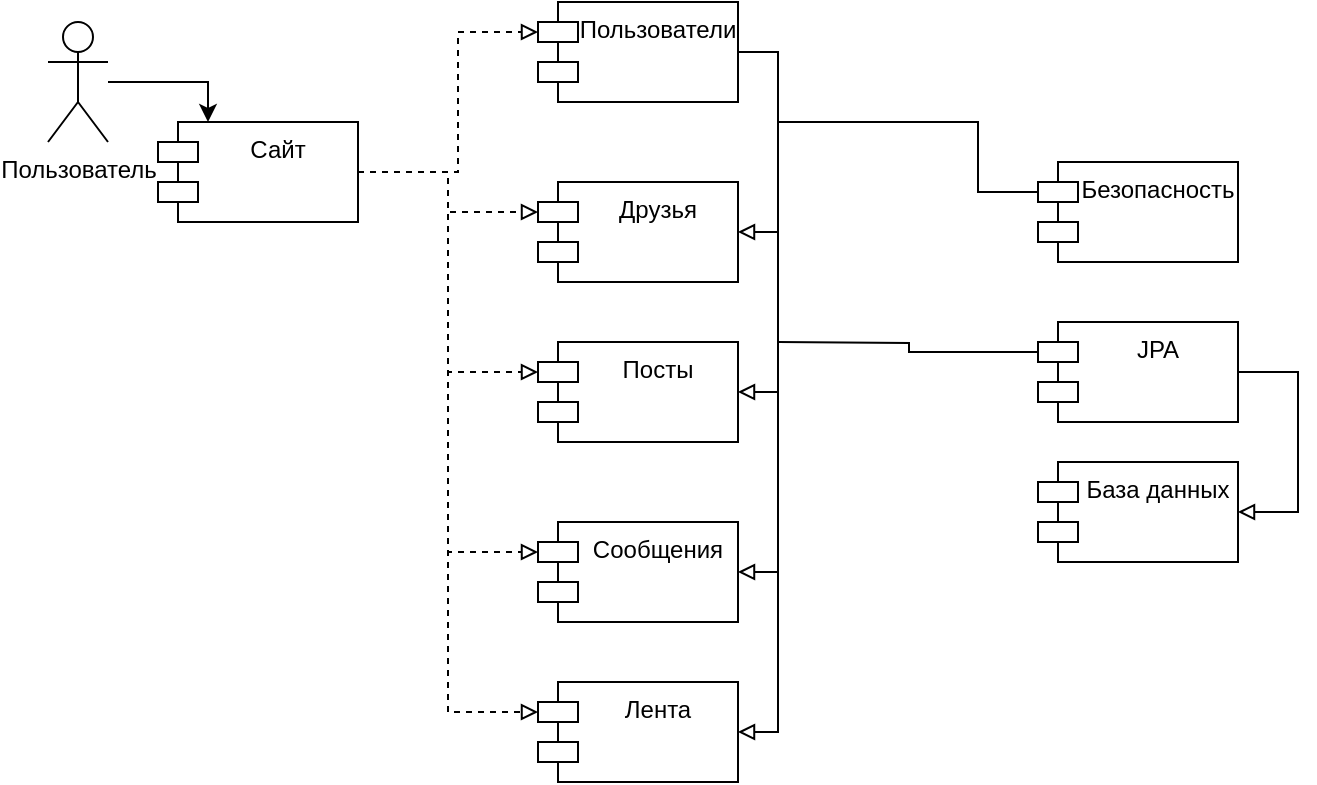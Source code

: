 <mxfile version="16.6.1" type="github">
  <diagram id="mw14hwW4wBBM9wd85H6a" name="Page-1">
    <mxGraphModel dx="1381" dy="757" grid="1" gridSize="10" guides="1" tooltips="1" connect="1" arrows="1" fold="1" page="1" pageScale="1" pageWidth="827" pageHeight="1169" math="0" shadow="0">
      <root>
        <mxCell id="0" />
        <mxCell id="1" parent="0" />
        <mxCell id="sro_WitSXFkHnFcWvMGU-17" style="edgeStyle=orthogonalEdgeStyle;rounded=0;orthogonalLoop=1;jettySize=auto;html=1;entryX=0;entryY=0;entryDx=0;entryDy=15;entryPerimeter=0;dashed=1;endArrow=block;endFill=0;" edge="1" parent="1" source="sro_WitSXFkHnFcWvMGU-10" target="sro_WitSXFkHnFcWvMGU-16">
          <mxGeometry relative="1" as="geometry">
            <Array as="points">
              <mxPoint x="300" y="125" />
              <mxPoint x="300" y="55" />
            </Array>
          </mxGeometry>
        </mxCell>
        <mxCell id="sro_WitSXFkHnFcWvMGU-22" style="edgeStyle=orthogonalEdgeStyle;rounded=0;orthogonalLoop=1;jettySize=auto;html=1;entryX=0;entryY=0;entryDx=0;entryDy=15;entryPerimeter=0;dashed=1;endArrow=block;endFill=0;" edge="1" parent="1" source="sro_WitSXFkHnFcWvMGU-10" target="sro_WitSXFkHnFcWvMGU-18">
          <mxGeometry relative="1" as="geometry" />
        </mxCell>
        <mxCell id="sro_WitSXFkHnFcWvMGU-23" style="edgeStyle=orthogonalEdgeStyle;rounded=0;orthogonalLoop=1;jettySize=auto;html=1;entryX=0;entryY=0;entryDx=0;entryDy=15;entryPerimeter=0;dashed=1;endArrow=block;endFill=0;" edge="1" parent="1" source="sro_WitSXFkHnFcWvMGU-10" target="sro_WitSXFkHnFcWvMGU-19">
          <mxGeometry relative="1" as="geometry" />
        </mxCell>
        <mxCell id="sro_WitSXFkHnFcWvMGU-24" style="edgeStyle=orthogonalEdgeStyle;rounded=0;orthogonalLoop=1;jettySize=auto;html=1;entryX=0;entryY=0;entryDx=0;entryDy=15;entryPerimeter=0;dashed=1;endArrow=block;endFill=0;" edge="1" parent="1" source="sro_WitSXFkHnFcWvMGU-10" target="sro_WitSXFkHnFcWvMGU-20">
          <mxGeometry relative="1" as="geometry" />
        </mxCell>
        <mxCell id="sro_WitSXFkHnFcWvMGU-25" style="edgeStyle=orthogonalEdgeStyle;rounded=0;orthogonalLoop=1;jettySize=auto;html=1;entryX=0;entryY=0;entryDx=0;entryDy=15;entryPerimeter=0;dashed=1;endArrow=block;endFill=0;" edge="1" parent="1" source="sro_WitSXFkHnFcWvMGU-10" target="sro_WitSXFkHnFcWvMGU-21">
          <mxGeometry relative="1" as="geometry" />
        </mxCell>
        <mxCell id="sro_WitSXFkHnFcWvMGU-10" value="Сайт" style="shape=module;align=left;spacingLeft=20;align=center;verticalAlign=top;" vertex="1" parent="1">
          <mxGeometry x="150" y="100" width="100" height="50" as="geometry" />
        </mxCell>
        <mxCell id="sro_WitSXFkHnFcWvMGU-14" style="edgeStyle=orthogonalEdgeStyle;rounded=0;orthogonalLoop=1;jettySize=auto;html=1;entryX=0.25;entryY=0;entryDx=0;entryDy=0;" edge="1" parent="1" source="sro_WitSXFkHnFcWvMGU-11" target="sro_WitSXFkHnFcWvMGU-10">
          <mxGeometry relative="1" as="geometry" />
        </mxCell>
        <mxCell id="sro_WitSXFkHnFcWvMGU-11" value="Пользователь" style="shape=umlActor;verticalLabelPosition=bottom;verticalAlign=top;html=1;" vertex="1" parent="1">
          <mxGeometry x="95" y="50" width="30" height="60" as="geometry" />
        </mxCell>
        <mxCell id="sro_WitSXFkHnFcWvMGU-42" style="edgeStyle=orthogonalEdgeStyle;rounded=0;orthogonalLoop=1;jettySize=auto;html=1;entryX=1;entryY=0.5;entryDx=0;entryDy=0;endArrow=block;endFill=0;exitX=1;exitY=0.5;exitDx=0;exitDy=0;" edge="1" parent="1" source="sro_WitSXFkHnFcWvMGU-16" target="sro_WitSXFkHnFcWvMGU-18">
          <mxGeometry relative="1" as="geometry">
            <mxPoint x="460" y="65" as="sourcePoint" />
            <Array as="points">
              <mxPoint x="460" y="65" />
              <mxPoint x="460" y="155" />
            </Array>
          </mxGeometry>
        </mxCell>
        <mxCell id="sro_WitSXFkHnFcWvMGU-43" style="edgeStyle=orthogonalEdgeStyle;rounded=0;orthogonalLoop=1;jettySize=auto;html=1;entryX=1;entryY=0.5;entryDx=0;entryDy=0;endArrow=block;endFill=0;" edge="1" parent="1" source="sro_WitSXFkHnFcWvMGU-16" target="sro_WitSXFkHnFcWvMGU-19">
          <mxGeometry relative="1" as="geometry">
            <Array as="points">
              <mxPoint x="460" y="65" />
              <mxPoint x="460" y="235" />
            </Array>
          </mxGeometry>
        </mxCell>
        <mxCell id="sro_WitSXFkHnFcWvMGU-44" style="edgeStyle=orthogonalEdgeStyle;rounded=0;orthogonalLoop=1;jettySize=auto;html=1;entryX=1;entryY=0.5;entryDx=0;entryDy=0;endArrow=block;endFill=0;" edge="1" parent="1" source="sro_WitSXFkHnFcWvMGU-16" target="sro_WitSXFkHnFcWvMGU-20">
          <mxGeometry relative="1" as="geometry">
            <Array as="points">
              <mxPoint x="460" y="65" />
              <mxPoint x="460" y="325" />
            </Array>
          </mxGeometry>
        </mxCell>
        <mxCell id="sro_WitSXFkHnFcWvMGU-45" style="edgeStyle=orthogonalEdgeStyle;rounded=0;orthogonalLoop=1;jettySize=auto;html=1;entryX=1;entryY=0.5;entryDx=0;entryDy=0;endArrow=block;endFill=0;" edge="1" parent="1" source="sro_WitSXFkHnFcWvMGU-16" target="sro_WitSXFkHnFcWvMGU-21">
          <mxGeometry relative="1" as="geometry">
            <Array as="points">
              <mxPoint x="460" y="65" />
              <mxPoint x="460" y="405" />
            </Array>
          </mxGeometry>
        </mxCell>
        <mxCell id="sro_WitSXFkHnFcWvMGU-16" value="Пользователи" style="shape=module;align=left;spacingLeft=20;align=center;verticalAlign=top;" vertex="1" parent="1">
          <mxGeometry x="340" y="40" width="100" height="50" as="geometry" />
        </mxCell>
        <mxCell id="sro_WitSXFkHnFcWvMGU-18" value="Друзья" style="shape=module;align=left;spacingLeft=20;align=center;verticalAlign=top;" vertex="1" parent="1">
          <mxGeometry x="340" y="130" width="100" height="50" as="geometry" />
        </mxCell>
        <mxCell id="sro_WitSXFkHnFcWvMGU-19" value="Посты" style="shape=module;align=left;spacingLeft=20;align=center;verticalAlign=top;" vertex="1" parent="1">
          <mxGeometry x="340" y="210" width="100" height="50" as="geometry" />
        </mxCell>
        <mxCell id="sro_WitSXFkHnFcWvMGU-20" value="Сообщения" style="shape=module;align=left;spacingLeft=20;align=center;verticalAlign=top;" vertex="1" parent="1">
          <mxGeometry x="340" y="300" width="100" height="50" as="geometry" />
        </mxCell>
        <mxCell id="sro_WitSXFkHnFcWvMGU-21" value="Лента" style="shape=module;align=left;spacingLeft=20;align=center;verticalAlign=top;" vertex="1" parent="1">
          <mxGeometry x="340" y="380" width="100" height="50" as="geometry" />
        </mxCell>
        <mxCell id="sro_WitSXFkHnFcWvMGU-50" style="edgeStyle=orthogonalEdgeStyle;rounded=0;orthogonalLoop=1;jettySize=auto;html=1;endArrow=none;endFill=0;exitX=0;exitY=0;exitDx=0;exitDy=15;exitPerimeter=0;" edge="1" parent="1" source="sro_WitSXFkHnFcWvMGU-26">
          <mxGeometry relative="1" as="geometry">
            <mxPoint x="460" y="145" as="targetPoint" />
            <Array as="points">
              <mxPoint x="560" y="135" />
              <mxPoint x="560" y="100" />
              <mxPoint x="460" y="100" />
            </Array>
          </mxGeometry>
        </mxCell>
        <mxCell id="sro_WitSXFkHnFcWvMGU-26" value="Безопасность" style="shape=module;align=left;spacingLeft=20;align=center;verticalAlign=top;" vertex="1" parent="1">
          <mxGeometry x="590" y="120" width="100" height="50" as="geometry" />
        </mxCell>
        <mxCell id="sro_WitSXFkHnFcWvMGU-46" value="База данных" style="shape=module;align=left;spacingLeft=20;align=center;verticalAlign=top;" vertex="1" parent="1">
          <mxGeometry x="590" y="270" width="100" height="50" as="geometry" />
        </mxCell>
        <mxCell id="sro_WitSXFkHnFcWvMGU-48" style="edgeStyle=orthogonalEdgeStyle;rounded=0;orthogonalLoop=1;jettySize=auto;html=1;entryX=1;entryY=0.5;entryDx=0;entryDy=0;endArrow=block;endFill=0;" edge="1" parent="1" source="sro_WitSXFkHnFcWvMGU-47" target="sro_WitSXFkHnFcWvMGU-46">
          <mxGeometry relative="1" as="geometry">
            <Array as="points">
              <mxPoint x="720" y="225" />
              <mxPoint x="720" y="295" />
            </Array>
          </mxGeometry>
        </mxCell>
        <mxCell id="sro_WitSXFkHnFcWvMGU-49" style="edgeStyle=orthogonalEdgeStyle;rounded=0;orthogonalLoop=1;jettySize=auto;html=1;endArrow=none;endFill=0;exitX=0;exitY=0;exitDx=0;exitDy=15;exitPerimeter=0;" edge="1" parent="1" source="sro_WitSXFkHnFcWvMGU-47">
          <mxGeometry relative="1" as="geometry">
            <mxPoint x="460" y="210" as="targetPoint" />
          </mxGeometry>
        </mxCell>
        <mxCell id="sro_WitSXFkHnFcWvMGU-47" value="JPA" style="shape=module;align=left;spacingLeft=20;align=center;verticalAlign=top;" vertex="1" parent="1">
          <mxGeometry x="590" y="200" width="100" height="50" as="geometry" />
        </mxCell>
      </root>
    </mxGraphModel>
  </diagram>
</mxfile>
